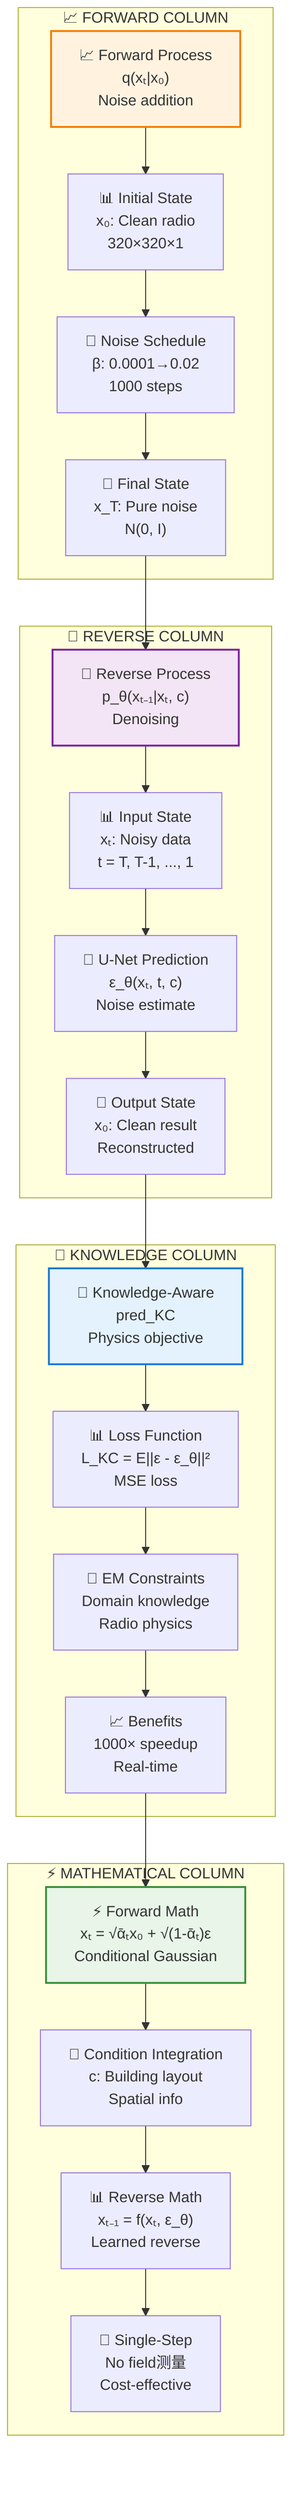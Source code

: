 %% Vertical Multi-Column Diffusion Process - 16:9 Layout
graph TB
    subgraph "📈 FORWARD COLUMN"
        A1["📈 Forward Process<br/>q(xₜ|x₀)<br/>Noise addition"]
        A2["📊 Initial State<br/>x₀: Clean radio<br/>320×320×1"]
        A3["🔄 Noise Schedule<br/>β: 0.0001→0.02<br/>1000 steps"]
        A4["🎯 Final State<br/>x_T: Pure noise<br/>N(0, I)"]
        
        A1 --> A2
        A2 --> A3
        A3 --> A4
    end
    
    subgraph "🔄 REVERSE COLUMN"
        B1["🔄 Reverse Process<br/>p_θ(xₜ₋₁|xₜ, c)<br/>Denoising"]
        B2["📊 Input State<br/>xₜ: Noisy data<br/>t = T, T-1, ..., 1"]
        B3["🔧 U-Net Prediction<br/>ε_θ(xₜ, t, c)<br/>Noise estimate"]
        B4["🎯 Output State<br/>x₀: Clean result<br/>Reconstructed"]
        
        B1 --> B2
        B2 --> B3
        B3 --> B4
    end
    
    subgraph "🎯 KNOWLEDGE COLUMN"
        C1["🎯 Knowledge-Aware<br/>pred_KC<br/>Physics objective"]
        C2["📊 Loss Function<br/>L_KC = E||ε - ε_θ||²<br/>MSE loss"]
        C3["🔧 EM Constraints<br/>Domain knowledge<br/>Radio physics"]
        C4["📈 Benefits<br/>1000× speedup<br/>Real-time"]
        
        C1 --> C2
        C2 --> C3
        C3 --> C4
    end
    
    subgraph "⚡ MATHEMATICAL COLUMN"
        D1["⚡ Forward Math<br/>xₜ = √ᾱₜx₀ + √(1-ᾱₜ)ε<br/>Conditional Gaussian"]
        D2["🔧 Condition Integration<br/>c: Building layout<br/>Spatial info"]
        D3["📊 Reverse Math<br/>xₜ₋₁ = f(xₜ, ε_θ)<br/>Learned reverse"]
        D4["🎯 Single-Step<br/>No field测量<br/>Cost-effective"]
        
        D1 --> D2
        D2 --> D3
        D3 --> D4
    end
    
    %% Column connections
    A4 --> B1
    B4 --> C1
    C4 --> D1
    
    %% Style columns with different colors
    style A1 fill:#FFF3E0,stroke:#F57C00,stroke-width:2px
    style B1 fill:#F3E5F5,stroke:#7B1FA2,stroke-width:2px
    style C1 fill:#E3F2FD,stroke:#1976D2,stroke-width:2px
    style D1 fill:#E8F5E8,stroke:#388E3C,stroke-width:2px